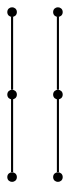 graph {
  node [shape=point,comment="{\"directed\":false,\"doi\":\"10.1007/3-540-36151-0_26\",\"figure\":\"8 (2)\"}"]

  v0 [pos="1500.2853393554688,398.63796499040393"]
  v1 [pos="1500.2833048502605,493.12649832831494"]
  v2 [pos="1405.7957967122397,398.64003128475616"]
  v3 [pos="1405.7957967122397,493.12649832831494"]
  v4 [pos="1311.3104502360027,398.63796499040393"]
  v5 [pos="1311.3072395324707,493.12649832831494"]

  v4 -- v2 [id="-2",pos="1311.3104502360027,398.63796499040393 1405.7957967122397,398.64003128475616 1405.7957967122397,398.64003128475616 1405.7957967122397,398.64003128475616"]
  v5 -- v3 [id="-5",pos="1311.3072395324707,493.12649832831494 1405.7957967122397,493.12649832831494 1405.7957967122397,493.12649832831494 1405.7957967122397,493.12649832831494"]
  v3 -- v1 [id="-6",pos="1405.7957967122397,493.12649832831494 1500.2833048502605,493.12649832831494 1500.2833048502605,493.12649832831494 1500.2833048502605,493.12649832831494"]
  v2 -- v0 [id="-14",pos="1405.7957967122397,398.64003128475616 1500.2853393554688,398.63796499040393 1500.2853393554688,398.63796499040393 1500.2853393554688,398.63796499040393"]
}